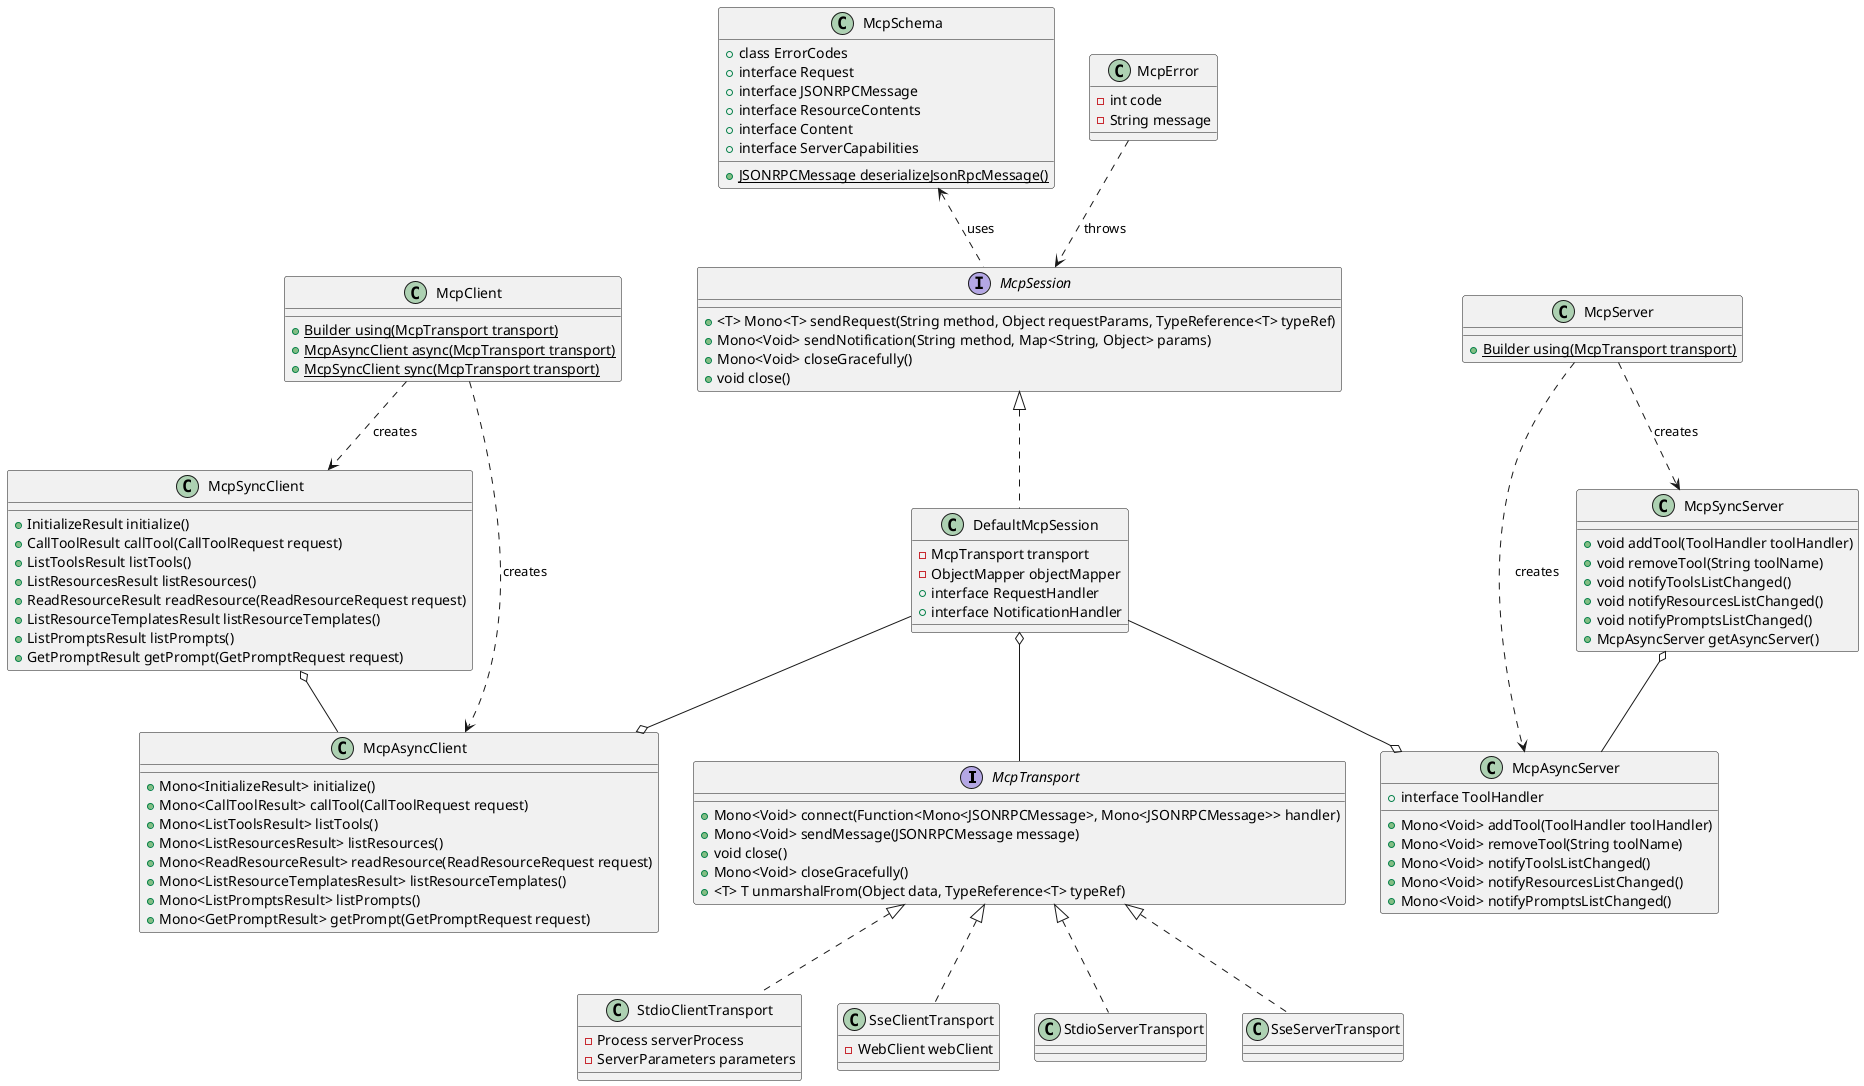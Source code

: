 @startuml Core Components

' Core Interfaces
interface McpTransport {
  +Mono<Void> connect(Function<Mono<JSONRPCMessage>, Mono<JSONRPCMessage>> handler)
  +Mono<Void> sendMessage(JSONRPCMessage message)
  +void close()
  +Mono<Void> closeGracefully()
  +<T> T unmarshalFrom(Object data, TypeReference<T> typeRef)
}

interface McpSession {
  +<T> Mono<T> sendRequest(String method, Object requestParams, TypeReference<T> typeRef)
  +Mono<Void> sendNotification(String method, Map<String, Object> params)
  +Mono<Void> closeGracefully()
  +void close()
}

' Core Implementation Classes
class DefaultMcpSession {
  -McpTransport transport
  -ObjectMapper objectMapper
  +interface RequestHandler
  +interface NotificationHandler
}

' Client Classes
class McpClient {
  +{static} Builder using(McpTransport transport)
  +{static} McpAsyncClient async(McpTransport transport)
  +{static} McpSyncClient sync(McpTransport transport)
}

class McpAsyncClient {
  +Mono<InitializeResult> initialize()
  +Mono<CallToolResult> callTool(CallToolRequest request)
  +Mono<ListToolsResult> listTools()
  +Mono<ListResourcesResult> listResources()
  +Mono<ReadResourceResult> readResource(ReadResourceRequest request)
  +Mono<ListResourceTemplatesResult> listResourceTemplates()
  +Mono<ListPromptsResult> listPrompts()
  +Mono<GetPromptResult> getPrompt(GetPromptRequest request)
}

class McpSyncClient {
  +InitializeResult initialize()
  +CallToolResult callTool(CallToolRequest request)
  +ListToolsResult listTools()
  +ListResourcesResult listResources()
  +ReadResourceResult readResource(ReadResourceRequest request)
  +ListResourceTemplatesResult listResourceTemplates()
  +ListPromptsResult listPrompts()
  +GetPromptResult getPrompt(GetPromptRequest request)
}

' Server Classes
class McpServer {
  +{static} Builder using(McpTransport transport)
}

class McpAsyncServer {
  +Mono<Void> addTool(ToolHandler toolHandler)
  +Mono<Void> removeTool(String toolName)
  +Mono<Void> notifyToolsListChanged()
  +Mono<Void> notifyResourcesListChanged()
  +Mono<Void> notifyPromptsListChanged()
  +interface ToolHandler
}

class McpSyncServer {
  +void addTool(ToolHandler toolHandler)
  +void removeTool(String toolName)
  +void notifyToolsListChanged()
  +void notifyResourcesListChanged()
  +void notifyPromptsListChanged()
  +McpAsyncServer getAsyncServer()
}

' Transport Implementations
class StdioClientTransport {
  -Process serverProcess
  -ServerParameters parameters
}

class SseClientTransport {
  -WebClient webClient
}

class StdioServerTransport {
}

class SseServerTransport {
}

' Schema and Error Classes
class McpSchema {
  +class ErrorCodes
  +interface Request
  +interface JSONRPCMessage
  +interface ResourceContents
  +interface Content
  +interface ServerCapabilities
  +{static} JSONRPCMessage deserializeJsonRpcMessage()
}

class McpError {
  -int code
  -String message
}

' Relationships
McpTransport <|.. StdioClientTransport
McpTransport <|.. SseClientTransport
McpTransport <|.. StdioServerTransport
McpTransport <|.. SseServerTransport

McpSession <|.. DefaultMcpSession
DefaultMcpSession --o McpAsyncClient
DefaultMcpSession --o McpAsyncServer

McpClient ..> McpAsyncClient : creates
McpClient ..> McpSyncClient : creates
McpSyncClient o-- McpAsyncClient

McpServer ..> McpAsyncServer : creates
McpServer ..> McpSyncServer : creates
McpSyncServer o-- McpAsyncServer

DefaultMcpSession o-- McpTransport
McpSchema <.. McpSession : uses
McpError ..> McpSession : throws

@enduml

@startuml Message Flow

package "MCP Schema" {
  interface JSONRPCMessage {
    +String jsonrpc()
  }
  
  interface Request {
  }
  
  class InitializeRequest
  class CallToolRequest
  class ListToolsRequest
  class ListResourcesRequest
  class ReadResourceRequest
  class ListResourceTemplatesRequest
  class ListPromptsRequest
  class GetPromptRequest
}

package "Resource Types" {
  interface ResourceContents {
    +String uri()
    +String mimeType()
  }
  
  class TextResourceContents
  class BlobResourceContents
  
  interface Content {
    +String type()
  }
  
  class TextContent
  class ImageContent
  class EmbeddedResource
  
  interface Annotated {
    +Annotations annotations()
  }
  
  interface PromptOrResourceReference {
    +String type()
  }
  
  class PromptReference
  class ResourceReference
}

JSONRPCMessage <|.. Request
Request <|.. InitializeRequest
Request <|.. CallToolRequest
Request <|.. ListToolsRequest
Request <|.. ListResourcesRequest
Request <|.. ReadResourceRequest
Request <|.. ListResourceTemplatesRequest
Request <|.. ListPromptsRequest
Request <|.. GetPromptRequest

ResourceContents <|.. TextResourceContents
ResourceContents <|.. BlobResourceContents

Content <|.. TextContent
Content <|.. ImageContent
Content <|.. EmbeddedResource

PromptOrResourceReference <|.. PromptReference
PromptOrResourceReference <|.. ResourceReference

@enduml

